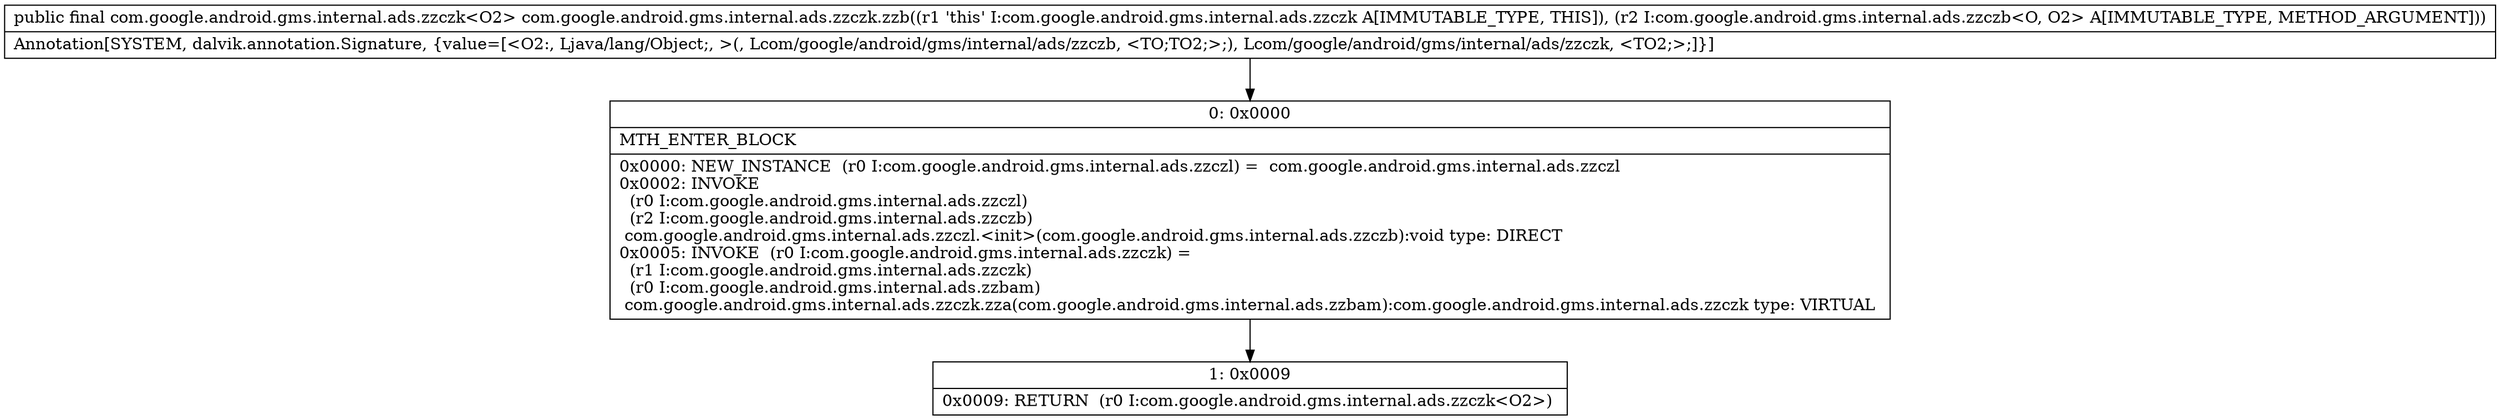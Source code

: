 digraph "CFG forcom.google.android.gms.internal.ads.zzczk.zzb(Lcom\/google\/android\/gms\/internal\/ads\/zzczb;)Lcom\/google\/android\/gms\/internal\/ads\/zzczk;" {
Node_0 [shape=record,label="{0\:\ 0x0000|MTH_ENTER_BLOCK\l|0x0000: NEW_INSTANCE  (r0 I:com.google.android.gms.internal.ads.zzczl) =  com.google.android.gms.internal.ads.zzczl \l0x0002: INVOKE  \l  (r0 I:com.google.android.gms.internal.ads.zzczl)\l  (r2 I:com.google.android.gms.internal.ads.zzczb)\l com.google.android.gms.internal.ads.zzczl.\<init\>(com.google.android.gms.internal.ads.zzczb):void type: DIRECT \l0x0005: INVOKE  (r0 I:com.google.android.gms.internal.ads.zzczk) = \l  (r1 I:com.google.android.gms.internal.ads.zzczk)\l  (r0 I:com.google.android.gms.internal.ads.zzbam)\l com.google.android.gms.internal.ads.zzczk.zza(com.google.android.gms.internal.ads.zzbam):com.google.android.gms.internal.ads.zzczk type: VIRTUAL \l}"];
Node_1 [shape=record,label="{1\:\ 0x0009|0x0009: RETURN  (r0 I:com.google.android.gms.internal.ads.zzczk\<O2\>) \l}"];
MethodNode[shape=record,label="{public final com.google.android.gms.internal.ads.zzczk\<O2\> com.google.android.gms.internal.ads.zzczk.zzb((r1 'this' I:com.google.android.gms.internal.ads.zzczk A[IMMUTABLE_TYPE, THIS]), (r2 I:com.google.android.gms.internal.ads.zzczb\<O, O2\> A[IMMUTABLE_TYPE, METHOD_ARGUMENT]))  | Annotation[SYSTEM, dalvik.annotation.Signature, \{value=[\<O2:, Ljava\/lang\/Object;, \>(, Lcom\/google\/android\/gms\/internal\/ads\/zzczb, \<TO;TO2;\>;), Lcom\/google\/android\/gms\/internal\/ads\/zzczk, \<TO2;\>;]\}]\l}"];
MethodNode -> Node_0;
Node_0 -> Node_1;
}

